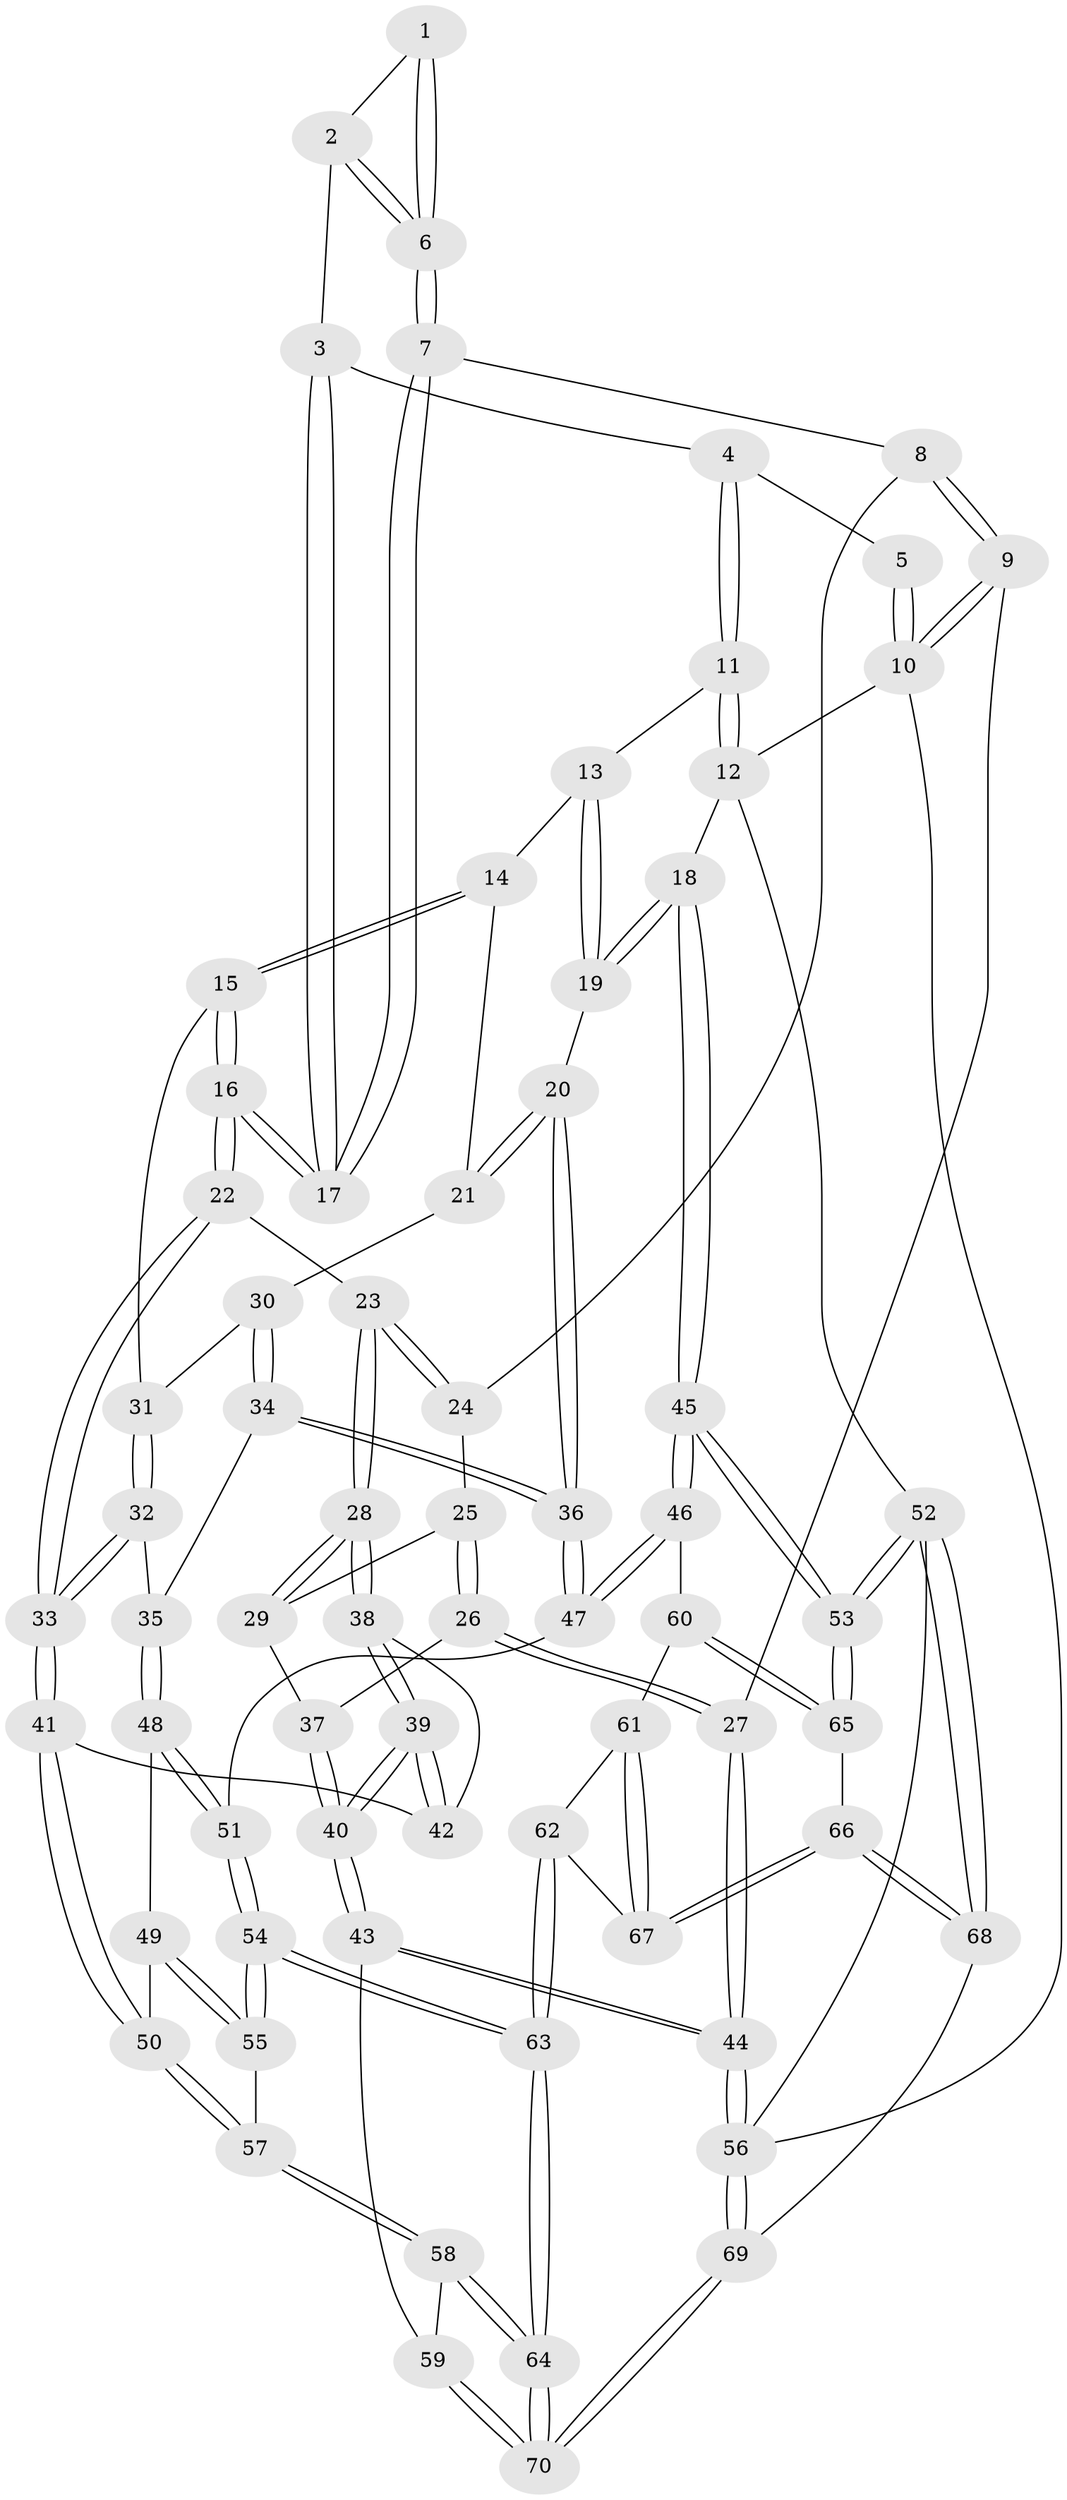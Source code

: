 // Generated by graph-tools (version 1.1) at 2025/27/03/09/25 03:27:16]
// undirected, 70 vertices, 172 edges
graph export_dot {
graph [start="1"]
  node [color=gray90,style=filled];
  1 [pos="+0.14760122615122653+0"];
  2 [pos="+0.25372661762184584+0.08439059736271354"];
  3 [pos="+0.2910241732188623+0.06994560658772968"];
  4 [pos="+0.45189422176151567+0"];
  5 [pos="+0+0"];
  6 [pos="+0.18565879598735274+0.17470048734617635"];
  7 [pos="+0.17783082208318318+0.20108158736621265"];
  8 [pos="+0.10665042578459737+0.22810285972391128"];
  9 [pos="+0+0.15365623587113844"];
  10 [pos="+0+0"];
  11 [pos="+0.6190406392299395+0"];
  12 [pos="+1+0"];
  13 [pos="+0.6025778417456095+0.04965386160533383"];
  14 [pos="+0.5678578706002276+0.11325463609346527"];
  15 [pos="+0.41127703762876966+0.2791270693646711"];
  16 [pos="+0.4095369718888502+0.279554041844618"];
  17 [pos="+0.377806831369469+0.26276470900942883"];
  18 [pos="+1+0.30082638045454785"];
  19 [pos="+0.9058081125989464+0.36255734467953654"];
  20 [pos="+0.8867308865613506+0.38022318074203326"];
  21 [pos="+0.6708066775797755+0.37994621620546803"];
  22 [pos="+0.320292275175514+0.4039826901053229"];
  23 [pos="+0.29180251866307144+0.4246881052214704"];
  24 [pos="+0.1283138582157338+0.29291266933199794"];
  25 [pos="+0.12457119312958564+0.3573493673019143"];
  26 [pos="+0+0.44667594678267236"];
  27 [pos="+0+0.4430676290461168"];
  28 [pos="+0.27007636067075935+0.45358636222662285"];
  29 [pos="+0.1399874394723279+0.44737903592775774"];
  30 [pos="+0.6456557701200984+0.40270799828185444"];
  31 [pos="+0.4468766485714365+0.32411220635968574"];
  32 [pos="+0.5153505558000878+0.482532597484555"];
  33 [pos="+0.44107504981051493+0.5462512234371437"];
  34 [pos="+0.6258358801366894+0.45798408667593815"];
  35 [pos="+0.5859380642169234+0.5055329966796507"];
  36 [pos="+0.8181595303370536+0.5374673033785979"];
  37 [pos="+0.11363393913685792+0.46571843743272534"];
  38 [pos="+0.2699751959808052+0.45965193886446315"];
  39 [pos="+0.2187444673654611+0.6926347108223686"];
  40 [pos="+0.13821713464802993+0.7939618285081738"];
  41 [pos="+0.42230013412305456+0.6054325327764011"];
  42 [pos="+0.4204963292853574+0.6057388073078063"];
  43 [pos="+0.12656664538232426+0.8161917122352864"];
  44 [pos="+0+1"];
  45 [pos="+1+0.706295214769144"];
  46 [pos="+1+0.7134549221753034"];
  47 [pos="+0.8014338671807841+0.6119379792221451"];
  48 [pos="+0.5969544634601465+0.5365824254351936"];
  49 [pos="+0.5789980778937877+0.5810521267699995"];
  50 [pos="+0.4706158905499701+0.647634339244166"];
  51 [pos="+0.7888133744268251+0.6213799306634905"];
  52 [pos="+1+1"];
  53 [pos="+1+0.8479581062638897"];
  54 [pos="+0.6912742521866054+0.7848884355202539"];
  55 [pos="+0.6346762121553005+0.7333119619570875"];
  56 [pos="+0+1"];
  57 [pos="+0.47781844867578344+0.6680853022522962"];
  58 [pos="+0.4373772190605025+0.7841098349314596"];
  59 [pos="+0.3041619831141361+0.8305824205851973"];
  60 [pos="+1+0.7231115881374439"];
  61 [pos="+0.9516202264698645+0.7601871161623364"];
  62 [pos="+0.78858247483465+0.8392799113401239"];
  63 [pos="+0.6902394809468687+0.8140213407588677"];
  64 [pos="+0.6437918270805616+0.8808262924981742"];
  65 [pos="+0.9266982805863059+0.8895296629437083"];
  66 [pos="+0.8890719408727774+0.914571405650734"];
  67 [pos="+0.8791233603303671+0.9045243528969913"];
  68 [pos="+1+1"];
  69 [pos="+0.6074384548608143+1"];
  70 [pos="+0.602315676444713+1"];
  1 -- 2;
  1 -- 6;
  1 -- 6;
  2 -- 3;
  2 -- 6;
  2 -- 6;
  3 -- 4;
  3 -- 17;
  3 -- 17;
  4 -- 5;
  4 -- 11;
  4 -- 11;
  5 -- 10;
  5 -- 10;
  6 -- 7;
  6 -- 7;
  7 -- 8;
  7 -- 17;
  7 -- 17;
  8 -- 9;
  8 -- 9;
  8 -- 24;
  9 -- 10;
  9 -- 10;
  9 -- 27;
  10 -- 12;
  10 -- 56;
  11 -- 12;
  11 -- 12;
  11 -- 13;
  12 -- 18;
  12 -- 52;
  13 -- 14;
  13 -- 19;
  13 -- 19;
  14 -- 15;
  14 -- 15;
  14 -- 21;
  15 -- 16;
  15 -- 16;
  15 -- 31;
  16 -- 17;
  16 -- 17;
  16 -- 22;
  16 -- 22;
  18 -- 19;
  18 -- 19;
  18 -- 45;
  18 -- 45;
  19 -- 20;
  20 -- 21;
  20 -- 21;
  20 -- 36;
  20 -- 36;
  21 -- 30;
  22 -- 23;
  22 -- 33;
  22 -- 33;
  23 -- 24;
  23 -- 24;
  23 -- 28;
  23 -- 28;
  24 -- 25;
  25 -- 26;
  25 -- 26;
  25 -- 29;
  26 -- 27;
  26 -- 27;
  26 -- 37;
  27 -- 44;
  27 -- 44;
  28 -- 29;
  28 -- 29;
  28 -- 38;
  28 -- 38;
  29 -- 37;
  30 -- 31;
  30 -- 34;
  30 -- 34;
  31 -- 32;
  31 -- 32;
  32 -- 33;
  32 -- 33;
  32 -- 35;
  33 -- 41;
  33 -- 41;
  34 -- 35;
  34 -- 36;
  34 -- 36;
  35 -- 48;
  35 -- 48;
  36 -- 47;
  36 -- 47;
  37 -- 40;
  37 -- 40;
  38 -- 39;
  38 -- 39;
  38 -- 42;
  39 -- 40;
  39 -- 40;
  39 -- 42;
  39 -- 42;
  40 -- 43;
  40 -- 43;
  41 -- 42;
  41 -- 50;
  41 -- 50;
  43 -- 44;
  43 -- 44;
  43 -- 59;
  44 -- 56;
  44 -- 56;
  45 -- 46;
  45 -- 46;
  45 -- 53;
  45 -- 53;
  46 -- 47;
  46 -- 47;
  46 -- 60;
  47 -- 51;
  48 -- 49;
  48 -- 51;
  48 -- 51;
  49 -- 50;
  49 -- 55;
  49 -- 55;
  50 -- 57;
  50 -- 57;
  51 -- 54;
  51 -- 54;
  52 -- 53;
  52 -- 53;
  52 -- 68;
  52 -- 68;
  52 -- 56;
  53 -- 65;
  53 -- 65;
  54 -- 55;
  54 -- 55;
  54 -- 63;
  54 -- 63;
  55 -- 57;
  56 -- 69;
  56 -- 69;
  57 -- 58;
  57 -- 58;
  58 -- 59;
  58 -- 64;
  58 -- 64;
  59 -- 70;
  59 -- 70;
  60 -- 61;
  60 -- 65;
  60 -- 65;
  61 -- 62;
  61 -- 67;
  61 -- 67;
  62 -- 63;
  62 -- 63;
  62 -- 67;
  63 -- 64;
  63 -- 64;
  64 -- 70;
  64 -- 70;
  65 -- 66;
  66 -- 67;
  66 -- 67;
  66 -- 68;
  66 -- 68;
  68 -- 69;
  69 -- 70;
  69 -- 70;
}

